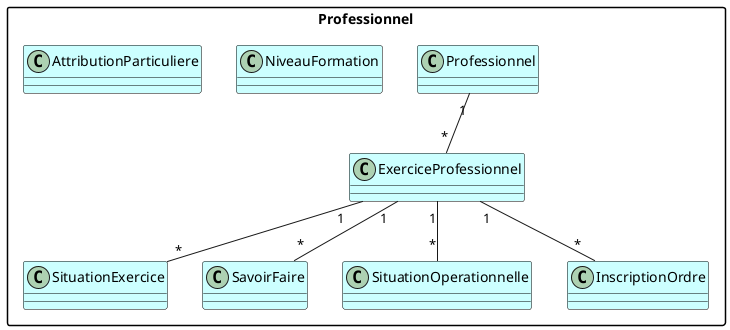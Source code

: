 @startuml
skinparam packageStyle rectangle
skinparam backgroundColor #FFFFFF
skinparam class {
    BackgroundColor #CCFFFF
    BorderColor black
}

' package "Structure" {
'     class EntiteJuridique
'     class EntiteGeographique
'     EntiteJuridique "1" -- "1..*" EntiteGeographique
' }

' package "Autorisation" {
'     class ActiviteSoinAutorisee
'     class AutreActiviteSoumiseAutorisation
'     class ActiviteSoumiseReconnaissance
'     class ActiviteSociale
'     class ActiviteEnseignement
'     class EquipementMaterielLourd
'     class CapaciteActiviteExercee
' }

' package "Accord" {
'     class AutorisationExercice
'     class LicenceExploitation
'     class Convention
' }

' package "Dispositif médical" {
'     class DispositifMedical
'     class SupportIUD
' }

' package "Accompagnant" {
'     class Parent
'     class AidantDemarche
'     class MesureProtection
' }


    

package "Professionnel" {
    class Professionnel
    class ExerciceProfessionnel
    class SituationExercice
    class SavoirFaire
    class SituationOperationnelle
    class InscriptionOrdre
    class NiveauFormation
    class AttributionParticuliere

    url of Professionnel is [[StructureDefinition-Professionnel.html]]
    url of ExerciceProfessionnel is [[StructureDefinition-ExerciceProfessionnel.html]]
    url of SituationExercice is [[StructureDefinition-SituationExercice.html]]
    url of SavoirFaire is [[StructureDefinition-SavoirFaire.html]]
    url of SituationOperationnelle is [[StructureDefinition-SituationOperationnelle.html]]
    url of InscriptionOrdre is [[StructureDefinition-InscriptionOrdre.html]]
    url of NiveauFormation is [[StructureDefinition-NiveauFormation.html]]
    url of AttributionParticuliere is [[StructureDefinition-AttributionParticuliere.html]]

    Professionnel "1" -- "*" ExerciceProfessionnel
    ExerciceProfessionnel "1" -- "*" SituationExercice
    ExerciceProfessionnel "1" -- "*" SituationOperationnelle
    ExerciceProfessionnel "1" -- "*" SavoirFaire
    ExerciceProfessionnel "1" -- "*" InscriptionOrdre
}

' package "Dispositif d'authentification" {
'     class Certificat
'     class CarteProfessionnel
'     Certificat "1..*" -- "0..1" CarteProfessionnel
' }


@enduml
